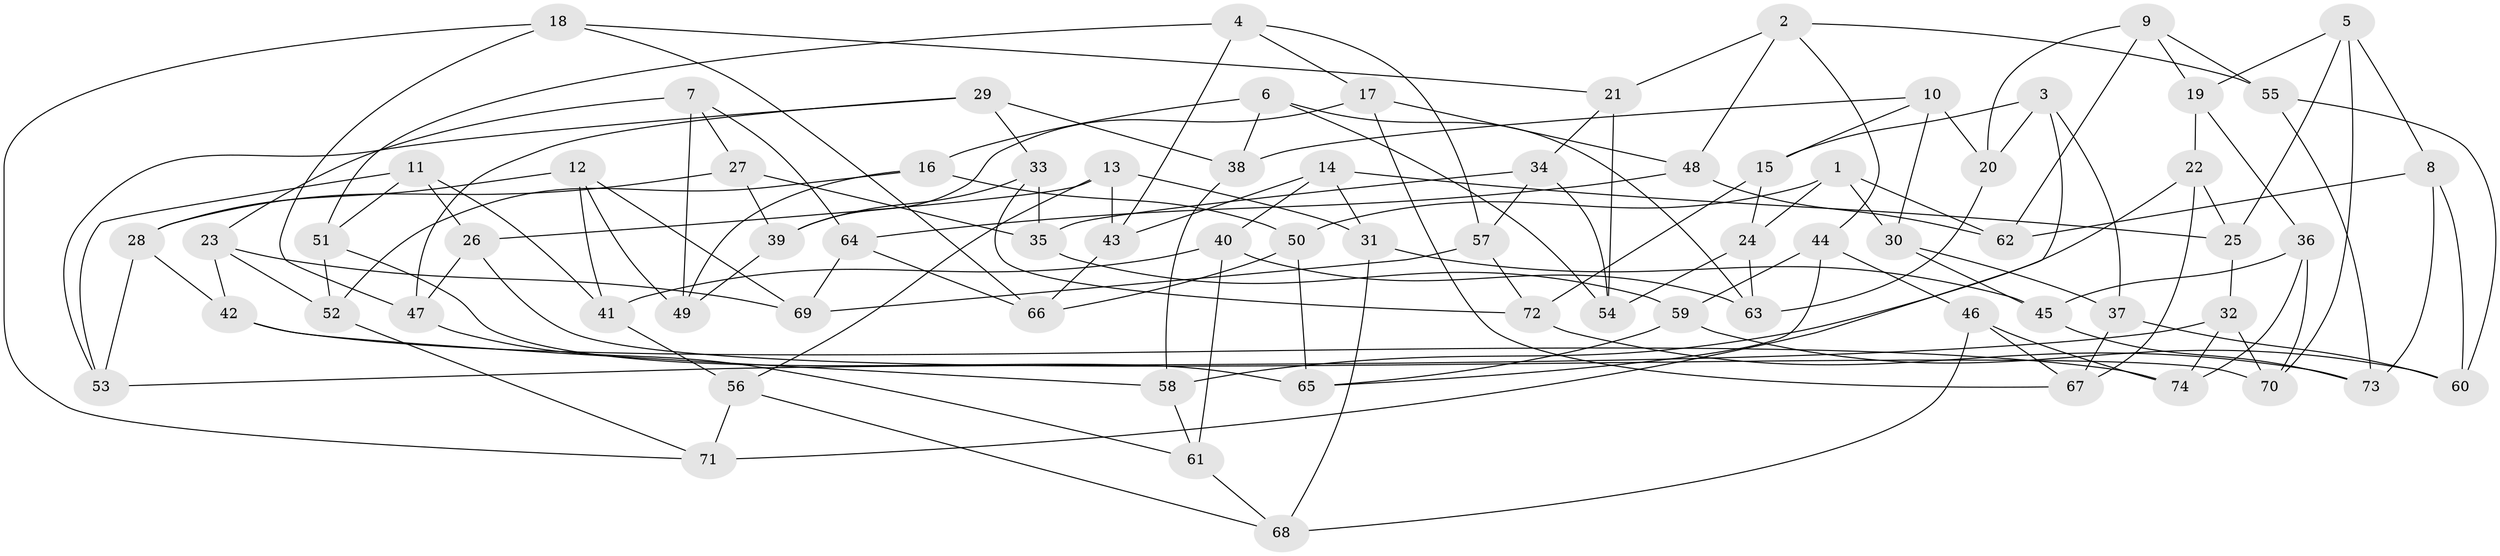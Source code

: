 // coarse degree distribution, {4: 0.5490196078431373, 5: 0.0392156862745098, 6: 0.4117647058823529}
// Generated by graph-tools (version 1.1) at 2025/24/03/03/25 07:24:23]
// undirected, 74 vertices, 148 edges
graph export_dot {
graph [start="1"]
  node [color=gray90,style=filled];
  1;
  2;
  3;
  4;
  5;
  6;
  7;
  8;
  9;
  10;
  11;
  12;
  13;
  14;
  15;
  16;
  17;
  18;
  19;
  20;
  21;
  22;
  23;
  24;
  25;
  26;
  27;
  28;
  29;
  30;
  31;
  32;
  33;
  34;
  35;
  36;
  37;
  38;
  39;
  40;
  41;
  42;
  43;
  44;
  45;
  46;
  47;
  48;
  49;
  50;
  51;
  52;
  53;
  54;
  55;
  56;
  57;
  58;
  59;
  60;
  61;
  62;
  63;
  64;
  65;
  66;
  67;
  68;
  69;
  70;
  71;
  72;
  73;
  74;
  1 -- 62;
  1 -- 30;
  1 -- 50;
  1 -- 24;
  2 -- 21;
  2 -- 44;
  2 -- 55;
  2 -- 48;
  3 -- 37;
  3 -- 15;
  3 -- 71;
  3 -- 20;
  4 -- 43;
  4 -- 51;
  4 -- 17;
  4 -- 57;
  5 -- 70;
  5 -- 19;
  5 -- 25;
  5 -- 8;
  6 -- 54;
  6 -- 38;
  6 -- 16;
  6 -- 63;
  7 -- 23;
  7 -- 64;
  7 -- 49;
  7 -- 27;
  8 -- 60;
  8 -- 73;
  8 -- 62;
  9 -- 20;
  9 -- 62;
  9 -- 19;
  9 -- 55;
  10 -- 30;
  10 -- 20;
  10 -- 38;
  10 -- 15;
  11 -- 53;
  11 -- 51;
  11 -- 26;
  11 -- 41;
  12 -- 41;
  12 -- 69;
  12 -- 28;
  12 -- 49;
  13 -- 26;
  13 -- 43;
  13 -- 56;
  13 -- 31;
  14 -- 43;
  14 -- 25;
  14 -- 31;
  14 -- 40;
  15 -- 24;
  15 -- 72;
  16 -- 50;
  16 -- 49;
  16 -- 52;
  17 -- 67;
  17 -- 39;
  17 -- 48;
  18 -- 47;
  18 -- 21;
  18 -- 71;
  18 -- 66;
  19 -- 36;
  19 -- 22;
  20 -- 63;
  21 -- 34;
  21 -- 54;
  22 -- 58;
  22 -- 67;
  22 -- 25;
  23 -- 42;
  23 -- 69;
  23 -- 52;
  24 -- 63;
  24 -- 54;
  25 -- 32;
  26 -- 70;
  26 -- 47;
  27 -- 35;
  27 -- 28;
  27 -- 39;
  28 -- 42;
  28 -- 53;
  29 -- 38;
  29 -- 53;
  29 -- 47;
  29 -- 33;
  30 -- 37;
  30 -- 45;
  31 -- 45;
  31 -- 68;
  32 -- 53;
  32 -- 70;
  32 -- 74;
  33 -- 35;
  33 -- 39;
  33 -- 72;
  34 -- 54;
  34 -- 35;
  34 -- 57;
  35 -- 59;
  36 -- 74;
  36 -- 45;
  36 -- 70;
  37 -- 67;
  37 -- 60;
  38 -- 58;
  39 -- 49;
  40 -- 61;
  40 -- 63;
  40 -- 41;
  41 -- 56;
  42 -- 74;
  42 -- 58;
  43 -- 66;
  44 -- 65;
  44 -- 46;
  44 -- 59;
  45 -- 73;
  46 -- 67;
  46 -- 68;
  46 -- 74;
  47 -- 61;
  48 -- 62;
  48 -- 64;
  50 -- 65;
  50 -- 66;
  51 -- 52;
  51 -- 65;
  52 -- 71;
  55 -- 73;
  55 -- 60;
  56 -- 68;
  56 -- 71;
  57 -- 69;
  57 -- 72;
  58 -- 61;
  59 -- 65;
  59 -- 60;
  61 -- 68;
  64 -- 66;
  64 -- 69;
  72 -- 73;
}
